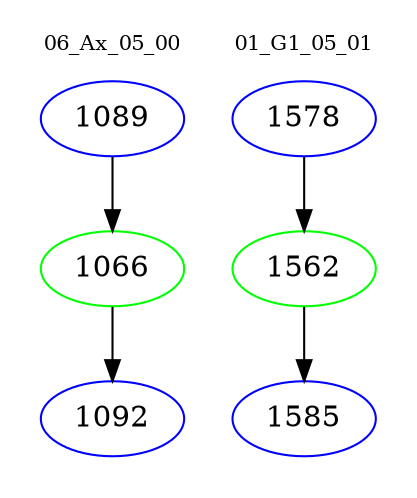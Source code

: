 digraph{
subgraph cluster_0 {
color = white
label = "06_Ax_05_00";
fontsize=10;
T0_1089 [label="1089", color="blue"]
T0_1089 -> T0_1066 [color="black"]
T0_1066 [label="1066", color="green"]
T0_1066 -> T0_1092 [color="black"]
T0_1092 [label="1092", color="blue"]
}
subgraph cluster_1 {
color = white
label = "01_G1_05_01";
fontsize=10;
T1_1578 [label="1578", color="blue"]
T1_1578 -> T1_1562 [color="black"]
T1_1562 [label="1562", color="green"]
T1_1562 -> T1_1585 [color="black"]
T1_1585 [label="1585", color="blue"]
}
}
